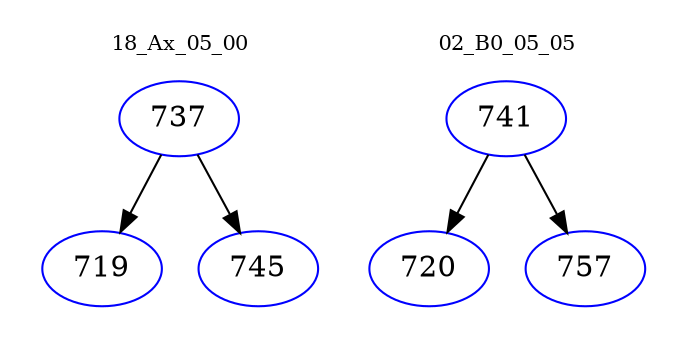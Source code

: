 digraph{
subgraph cluster_0 {
color = white
label = "18_Ax_05_00";
fontsize=10;
T0_737 [label="737", color="blue"]
T0_737 -> T0_719 [color="black"]
T0_719 [label="719", color="blue"]
T0_737 -> T0_745 [color="black"]
T0_745 [label="745", color="blue"]
}
subgraph cluster_1 {
color = white
label = "02_B0_05_05";
fontsize=10;
T1_741 [label="741", color="blue"]
T1_741 -> T1_720 [color="black"]
T1_720 [label="720", color="blue"]
T1_741 -> T1_757 [color="black"]
T1_757 [label="757", color="blue"]
}
}
